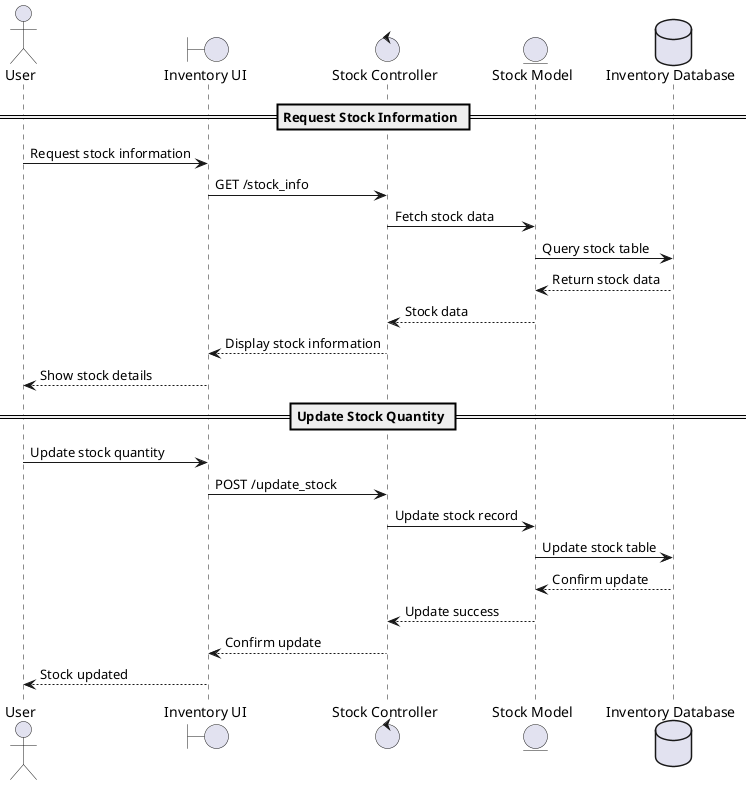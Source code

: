 @startuml
actor User
boundary "Inventory UI" as UI
control "Stock Controller" as Controller
entity "Stock Model" as Model
database "Inventory Database" as DB

== Request Stock Information ==
User -> UI: Request stock information
UI -> Controller: GET /stock_info
Controller -> Model: Fetch stock data
Model -> DB: Query stock table
DB --> Model: Return stock data
Model --> Controller: Stock data
Controller --> UI: Display stock information
UI --> User: Show stock details

== Update Stock Quantity ==
User -> UI: Update stock quantity
UI -> Controller: POST /update_stock
Controller -> Model: Update stock record
Model -> DB: Update stock table
DB --> Model: Confirm update
Model --> Controller: Update success
Controller --> UI: Confirm update
UI --> User: Stock updated
@enduml